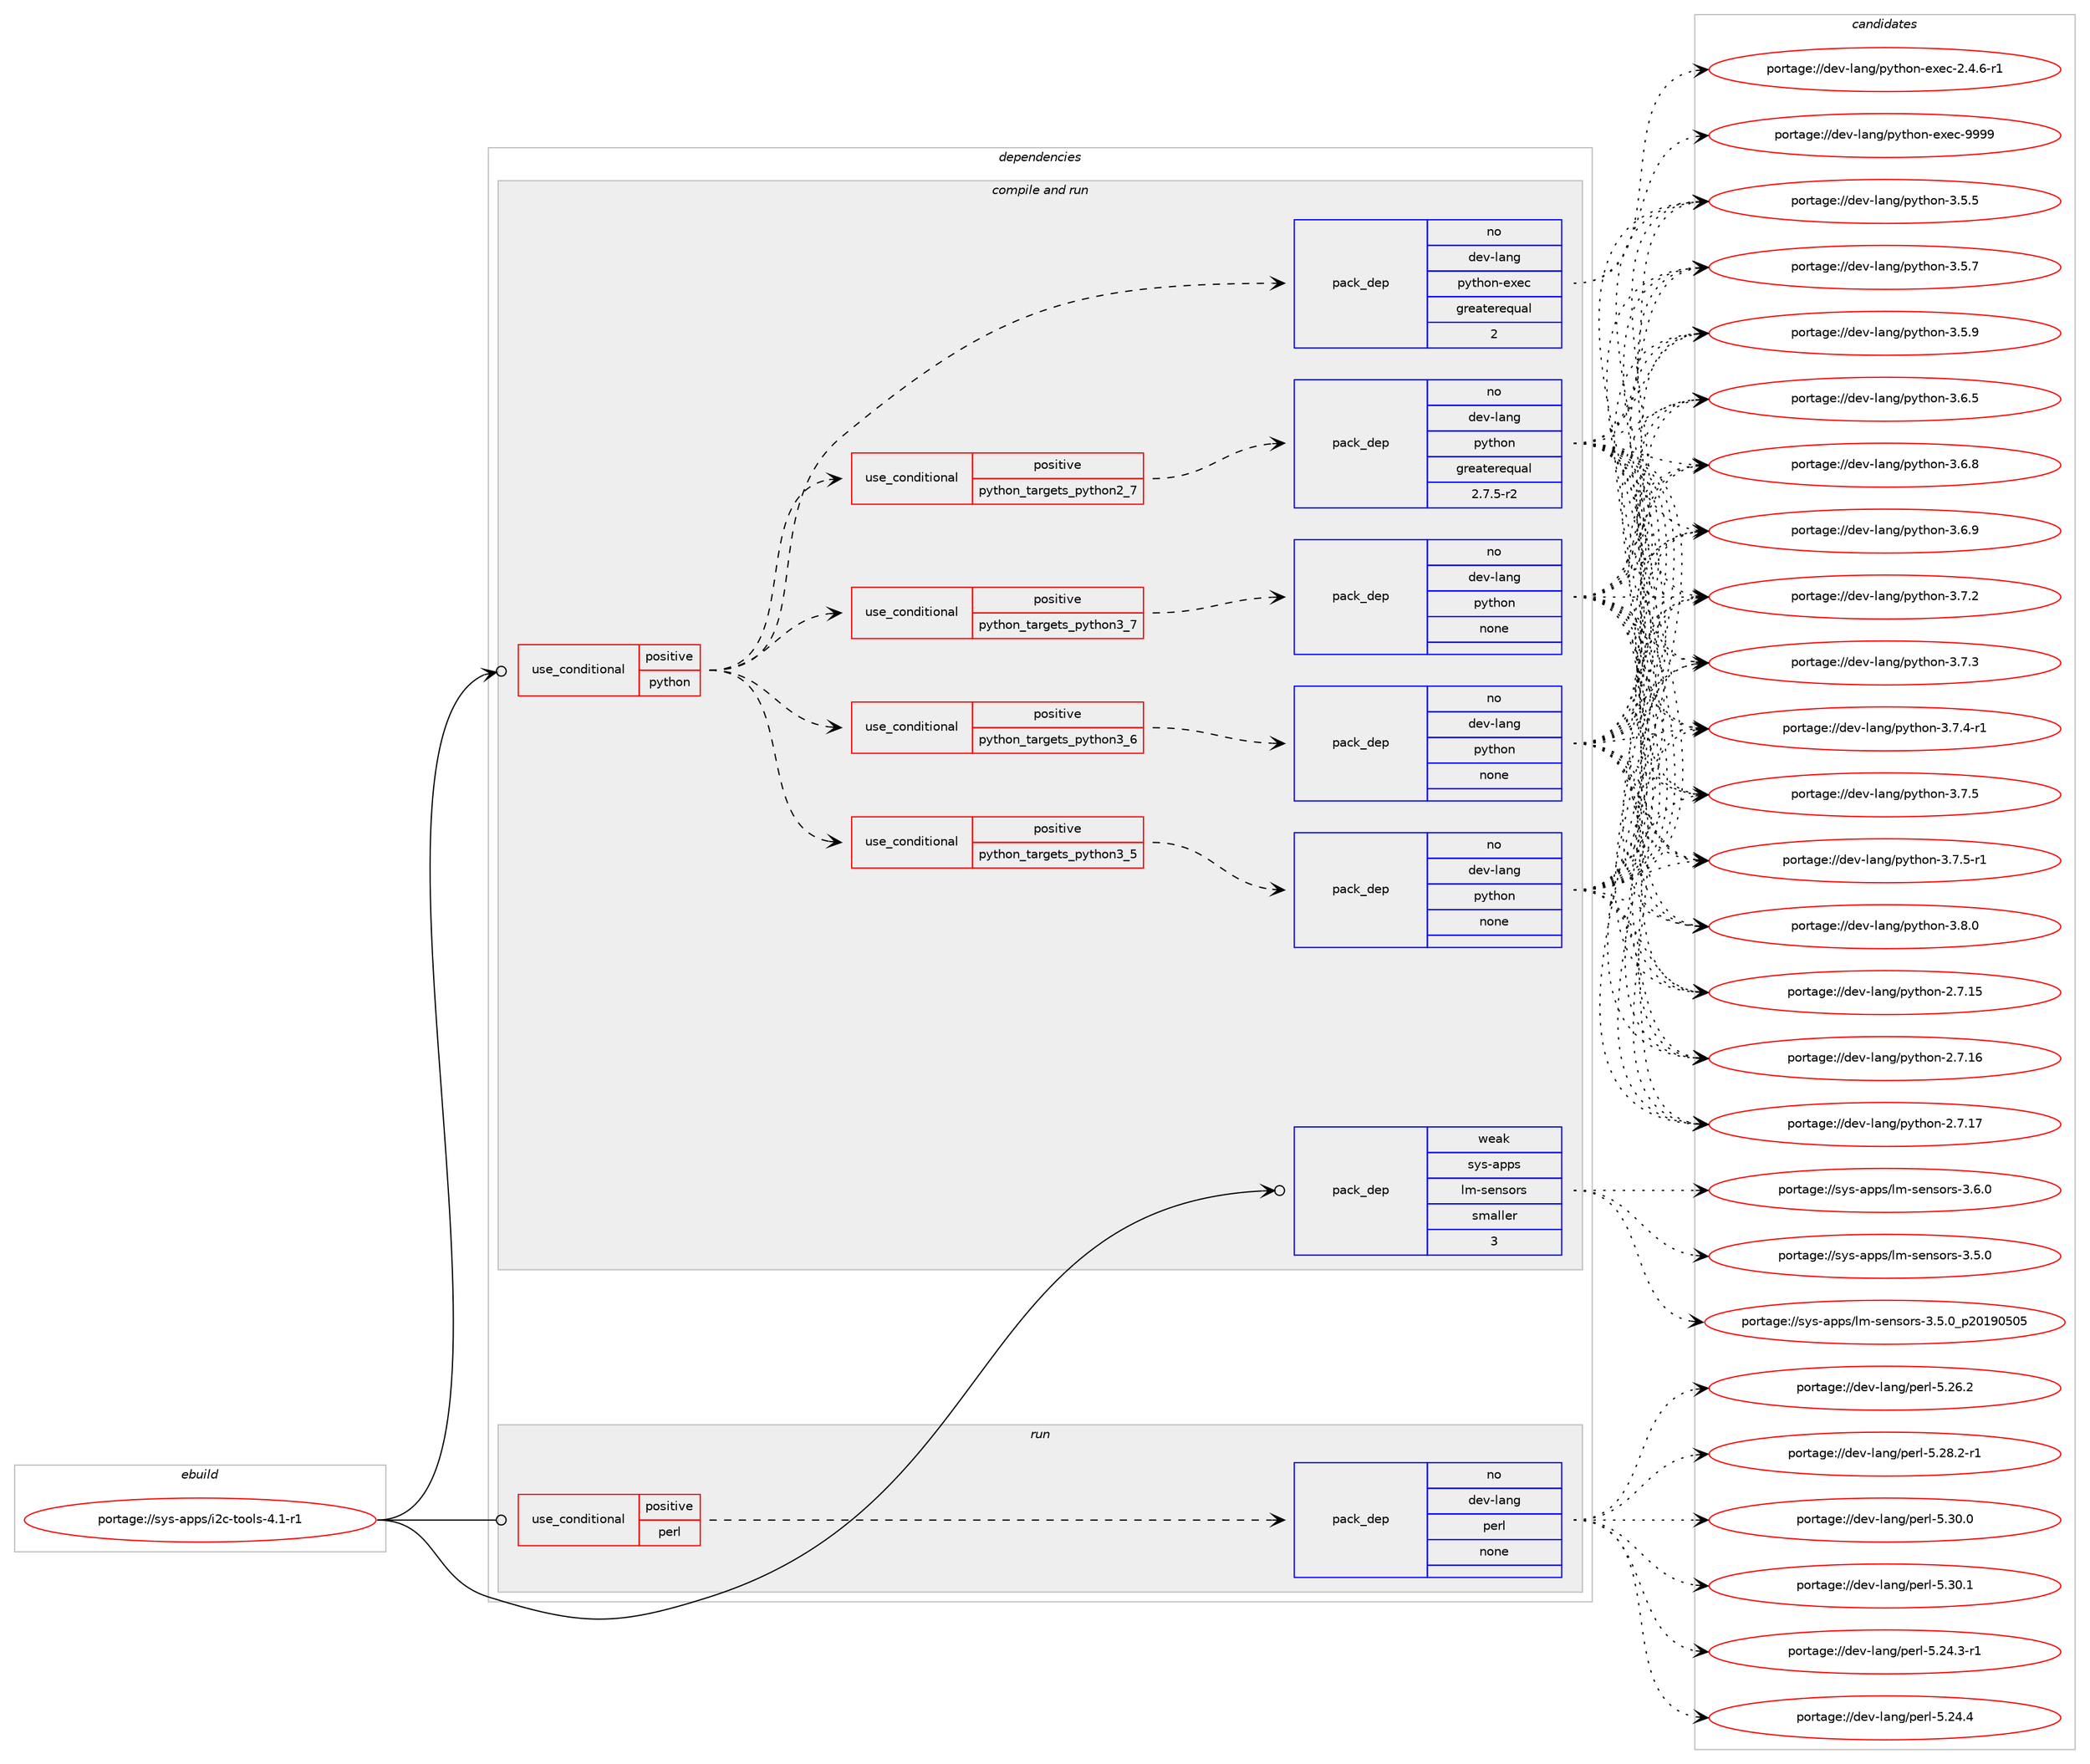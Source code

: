 digraph prolog {

# *************
# Graph options
# *************

newrank=true;
concentrate=true;
compound=true;
graph [rankdir=LR,fontname=Helvetica,fontsize=10,ranksep=1.5];#, ranksep=2.5, nodesep=0.2];
edge  [arrowhead=vee];
node  [fontname=Helvetica,fontsize=10];

# **********
# The ebuild
# **********

subgraph cluster_leftcol {
color=gray;
rank=same;
label=<<i>ebuild</i>>;
id [label="portage://sys-apps/i2c-tools-4.1-r1", color=red, width=4, href="../sys-apps/i2c-tools-4.1-r1.svg"];
}

# ****************
# The dependencies
# ****************

subgraph cluster_midcol {
color=gray;
label=<<i>dependencies</i>>;
subgraph cluster_compile {
fillcolor="#eeeeee";
style=filled;
label=<<i>compile</i>>;
}
subgraph cluster_compileandrun {
fillcolor="#eeeeee";
style=filled;
label=<<i>compile and run</i>>;
subgraph cond99345 {
dependency408669 [label=<<TABLE BORDER="0" CELLBORDER="1" CELLSPACING="0" CELLPADDING="4"><TR><TD ROWSPAN="3" CELLPADDING="10">use_conditional</TD></TR><TR><TD>positive</TD></TR><TR><TD>python</TD></TR></TABLE>>, shape=none, color=red];
subgraph cond99346 {
dependency408670 [label=<<TABLE BORDER="0" CELLBORDER="1" CELLSPACING="0" CELLPADDING="4"><TR><TD ROWSPAN="3" CELLPADDING="10">use_conditional</TD></TR><TR><TD>positive</TD></TR><TR><TD>python_targets_python2_7</TD></TR></TABLE>>, shape=none, color=red];
subgraph pack302493 {
dependency408671 [label=<<TABLE BORDER="0" CELLBORDER="1" CELLSPACING="0" CELLPADDING="4" WIDTH="220"><TR><TD ROWSPAN="6" CELLPADDING="30">pack_dep</TD></TR><TR><TD WIDTH="110">no</TD></TR><TR><TD>dev-lang</TD></TR><TR><TD>python</TD></TR><TR><TD>greaterequal</TD></TR><TR><TD>2.7.5-r2</TD></TR></TABLE>>, shape=none, color=blue];
}
dependency408670:e -> dependency408671:w [weight=20,style="dashed",arrowhead="vee"];
}
dependency408669:e -> dependency408670:w [weight=20,style="dashed",arrowhead="vee"];
subgraph cond99347 {
dependency408672 [label=<<TABLE BORDER="0" CELLBORDER="1" CELLSPACING="0" CELLPADDING="4"><TR><TD ROWSPAN="3" CELLPADDING="10">use_conditional</TD></TR><TR><TD>positive</TD></TR><TR><TD>python_targets_python3_5</TD></TR></TABLE>>, shape=none, color=red];
subgraph pack302494 {
dependency408673 [label=<<TABLE BORDER="0" CELLBORDER="1" CELLSPACING="0" CELLPADDING="4" WIDTH="220"><TR><TD ROWSPAN="6" CELLPADDING="30">pack_dep</TD></TR><TR><TD WIDTH="110">no</TD></TR><TR><TD>dev-lang</TD></TR><TR><TD>python</TD></TR><TR><TD>none</TD></TR><TR><TD></TD></TR></TABLE>>, shape=none, color=blue];
}
dependency408672:e -> dependency408673:w [weight=20,style="dashed",arrowhead="vee"];
}
dependency408669:e -> dependency408672:w [weight=20,style="dashed",arrowhead="vee"];
subgraph cond99348 {
dependency408674 [label=<<TABLE BORDER="0" CELLBORDER="1" CELLSPACING="0" CELLPADDING="4"><TR><TD ROWSPAN="3" CELLPADDING="10">use_conditional</TD></TR><TR><TD>positive</TD></TR><TR><TD>python_targets_python3_6</TD></TR></TABLE>>, shape=none, color=red];
subgraph pack302495 {
dependency408675 [label=<<TABLE BORDER="0" CELLBORDER="1" CELLSPACING="0" CELLPADDING="4" WIDTH="220"><TR><TD ROWSPAN="6" CELLPADDING="30">pack_dep</TD></TR><TR><TD WIDTH="110">no</TD></TR><TR><TD>dev-lang</TD></TR><TR><TD>python</TD></TR><TR><TD>none</TD></TR><TR><TD></TD></TR></TABLE>>, shape=none, color=blue];
}
dependency408674:e -> dependency408675:w [weight=20,style="dashed",arrowhead="vee"];
}
dependency408669:e -> dependency408674:w [weight=20,style="dashed",arrowhead="vee"];
subgraph cond99349 {
dependency408676 [label=<<TABLE BORDER="0" CELLBORDER="1" CELLSPACING="0" CELLPADDING="4"><TR><TD ROWSPAN="3" CELLPADDING="10">use_conditional</TD></TR><TR><TD>positive</TD></TR><TR><TD>python_targets_python3_7</TD></TR></TABLE>>, shape=none, color=red];
subgraph pack302496 {
dependency408677 [label=<<TABLE BORDER="0" CELLBORDER="1" CELLSPACING="0" CELLPADDING="4" WIDTH="220"><TR><TD ROWSPAN="6" CELLPADDING="30">pack_dep</TD></TR><TR><TD WIDTH="110">no</TD></TR><TR><TD>dev-lang</TD></TR><TR><TD>python</TD></TR><TR><TD>none</TD></TR><TR><TD></TD></TR></TABLE>>, shape=none, color=blue];
}
dependency408676:e -> dependency408677:w [weight=20,style="dashed",arrowhead="vee"];
}
dependency408669:e -> dependency408676:w [weight=20,style="dashed",arrowhead="vee"];
subgraph pack302497 {
dependency408678 [label=<<TABLE BORDER="0" CELLBORDER="1" CELLSPACING="0" CELLPADDING="4" WIDTH="220"><TR><TD ROWSPAN="6" CELLPADDING="30">pack_dep</TD></TR><TR><TD WIDTH="110">no</TD></TR><TR><TD>dev-lang</TD></TR><TR><TD>python-exec</TD></TR><TR><TD>greaterequal</TD></TR><TR><TD>2</TD></TR></TABLE>>, shape=none, color=blue];
}
dependency408669:e -> dependency408678:w [weight=20,style="dashed",arrowhead="vee"];
}
id:e -> dependency408669:w [weight=20,style="solid",arrowhead="odotvee"];
subgraph pack302498 {
dependency408679 [label=<<TABLE BORDER="0" CELLBORDER="1" CELLSPACING="0" CELLPADDING="4" WIDTH="220"><TR><TD ROWSPAN="6" CELLPADDING="30">pack_dep</TD></TR><TR><TD WIDTH="110">weak</TD></TR><TR><TD>sys-apps</TD></TR><TR><TD>lm-sensors</TD></TR><TR><TD>smaller</TD></TR><TR><TD>3</TD></TR></TABLE>>, shape=none, color=blue];
}
id:e -> dependency408679:w [weight=20,style="solid",arrowhead="odotvee"];
}
subgraph cluster_run {
fillcolor="#eeeeee";
style=filled;
label=<<i>run</i>>;
subgraph cond99350 {
dependency408680 [label=<<TABLE BORDER="0" CELLBORDER="1" CELLSPACING="0" CELLPADDING="4"><TR><TD ROWSPAN="3" CELLPADDING="10">use_conditional</TD></TR><TR><TD>positive</TD></TR><TR><TD>perl</TD></TR></TABLE>>, shape=none, color=red];
subgraph pack302499 {
dependency408681 [label=<<TABLE BORDER="0" CELLBORDER="1" CELLSPACING="0" CELLPADDING="4" WIDTH="220"><TR><TD ROWSPAN="6" CELLPADDING="30">pack_dep</TD></TR><TR><TD WIDTH="110">no</TD></TR><TR><TD>dev-lang</TD></TR><TR><TD>perl</TD></TR><TR><TD>none</TD></TR><TR><TD></TD></TR></TABLE>>, shape=none, color=blue];
}
dependency408680:e -> dependency408681:w [weight=20,style="dashed",arrowhead="vee"];
}
id:e -> dependency408680:w [weight=20,style="solid",arrowhead="odot"];
}
}

# **************
# The candidates
# **************

subgraph cluster_choices {
rank=same;
color=gray;
label=<<i>candidates</i>>;

subgraph choice302493 {
color=black;
nodesep=1;
choiceportage10010111845108971101034711212111610411111045504655464953 [label="portage://dev-lang/python-2.7.15", color=red, width=4,href="../dev-lang/python-2.7.15.svg"];
choiceportage10010111845108971101034711212111610411111045504655464954 [label="portage://dev-lang/python-2.7.16", color=red, width=4,href="../dev-lang/python-2.7.16.svg"];
choiceportage10010111845108971101034711212111610411111045504655464955 [label="portage://dev-lang/python-2.7.17", color=red, width=4,href="../dev-lang/python-2.7.17.svg"];
choiceportage100101118451089711010347112121116104111110455146534653 [label="portage://dev-lang/python-3.5.5", color=red, width=4,href="../dev-lang/python-3.5.5.svg"];
choiceportage100101118451089711010347112121116104111110455146534655 [label="portage://dev-lang/python-3.5.7", color=red, width=4,href="../dev-lang/python-3.5.7.svg"];
choiceportage100101118451089711010347112121116104111110455146534657 [label="portage://dev-lang/python-3.5.9", color=red, width=4,href="../dev-lang/python-3.5.9.svg"];
choiceportage100101118451089711010347112121116104111110455146544653 [label="portage://dev-lang/python-3.6.5", color=red, width=4,href="../dev-lang/python-3.6.5.svg"];
choiceportage100101118451089711010347112121116104111110455146544656 [label="portage://dev-lang/python-3.6.8", color=red, width=4,href="../dev-lang/python-3.6.8.svg"];
choiceportage100101118451089711010347112121116104111110455146544657 [label="portage://dev-lang/python-3.6.9", color=red, width=4,href="../dev-lang/python-3.6.9.svg"];
choiceportage100101118451089711010347112121116104111110455146554650 [label="portage://dev-lang/python-3.7.2", color=red, width=4,href="../dev-lang/python-3.7.2.svg"];
choiceportage100101118451089711010347112121116104111110455146554651 [label="portage://dev-lang/python-3.7.3", color=red, width=4,href="../dev-lang/python-3.7.3.svg"];
choiceportage1001011184510897110103471121211161041111104551465546524511449 [label="portage://dev-lang/python-3.7.4-r1", color=red, width=4,href="../dev-lang/python-3.7.4-r1.svg"];
choiceportage100101118451089711010347112121116104111110455146554653 [label="portage://dev-lang/python-3.7.5", color=red, width=4,href="../dev-lang/python-3.7.5.svg"];
choiceportage1001011184510897110103471121211161041111104551465546534511449 [label="portage://dev-lang/python-3.7.5-r1", color=red, width=4,href="../dev-lang/python-3.7.5-r1.svg"];
choiceportage100101118451089711010347112121116104111110455146564648 [label="portage://dev-lang/python-3.8.0", color=red, width=4,href="../dev-lang/python-3.8.0.svg"];
dependency408671:e -> choiceportage10010111845108971101034711212111610411111045504655464953:w [style=dotted,weight="100"];
dependency408671:e -> choiceportage10010111845108971101034711212111610411111045504655464954:w [style=dotted,weight="100"];
dependency408671:e -> choiceportage10010111845108971101034711212111610411111045504655464955:w [style=dotted,weight="100"];
dependency408671:e -> choiceportage100101118451089711010347112121116104111110455146534653:w [style=dotted,weight="100"];
dependency408671:e -> choiceportage100101118451089711010347112121116104111110455146534655:w [style=dotted,weight="100"];
dependency408671:e -> choiceportage100101118451089711010347112121116104111110455146534657:w [style=dotted,weight="100"];
dependency408671:e -> choiceportage100101118451089711010347112121116104111110455146544653:w [style=dotted,weight="100"];
dependency408671:e -> choiceportage100101118451089711010347112121116104111110455146544656:w [style=dotted,weight="100"];
dependency408671:e -> choiceportage100101118451089711010347112121116104111110455146544657:w [style=dotted,weight="100"];
dependency408671:e -> choiceportage100101118451089711010347112121116104111110455146554650:w [style=dotted,weight="100"];
dependency408671:e -> choiceportage100101118451089711010347112121116104111110455146554651:w [style=dotted,weight="100"];
dependency408671:e -> choiceportage1001011184510897110103471121211161041111104551465546524511449:w [style=dotted,weight="100"];
dependency408671:e -> choiceportage100101118451089711010347112121116104111110455146554653:w [style=dotted,weight="100"];
dependency408671:e -> choiceportage1001011184510897110103471121211161041111104551465546534511449:w [style=dotted,weight="100"];
dependency408671:e -> choiceportage100101118451089711010347112121116104111110455146564648:w [style=dotted,weight="100"];
}
subgraph choice302494 {
color=black;
nodesep=1;
choiceportage10010111845108971101034711212111610411111045504655464953 [label="portage://dev-lang/python-2.7.15", color=red, width=4,href="../dev-lang/python-2.7.15.svg"];
choiceportage10010111845108971101034711212111610411111045504655464954 [label="portage://dev-lang/python-2.7.16", color=red, width=4,href="../dev-lang/python-2.7.16.svg"];
choiceportage10010111845108971101034711212111610411111045504655464955 [label="portage://dev-lang/python-2.7.17", color=red, width=4,href="../dev-lang/python-2.7.17.svg"];
choiceportage100101118451089711010347112121116104111110455146534653 [label="portage://dev-lang/python-3.5.5", color=red, width=4,href="../dev-lang/python-3.5.5.svg"];
choiceportage100101118451089711010347112121116104111110455146534655 [label="portage://dev-lang/python-3.5.7", color=red, width=4,href="../dev-lang/python-3.5.7.svg"];
choiceportage100101118451089711010347112121116104111110455146534657 [label="portage://dev-lang/python-3.5.9", color=red, width=4,href="../dev-lang/python-3.5.9.svg"];
choiceportage100101118451089711010347112121116104111110455146544653 [label="portage://dev-lang/python-3.6.5", color=red, width=4,href="../dev-lang/python-3.6.5.svg"];
choiceportage100101118451089711010347112121116104111110455146544656 [label="portage://dev-lang/python-3.6.8", color=red, width=4,href="../dev-lang/python-3.6.8.svg"];
choiceportage100101118451089711010347112121116104111110455146544657 [label="portage://dev-lang/python-3.6.9", color=red, width=4,href="../dev-lang/python-3.6.9.svg"];
choiceportage100101118451089711010347112121116104111110455146554650 [label="portage://dev-lang/python-3.7.2", color=red, width=4,href="../dev-lang/python-3.7.2.svg"];
choiceportage100101118451089711010347112121116104111110455146554651 [label="portage://dev-lang/python-3.7.3", color=red, width=4,href="../dev-lang/python-3.7.3.svg"];
choiceportage1001011184510897110103471121211161041111104551465546524511449 [label="portage://dev-lang/python-3.7.4-r1", color=red, width=4,href="../dev-lang/python-3.7.4-r1.svg"];
choiceportage100101118451089711010347112121116104111110455146554653 [label="portage://dev-lang/python-3.7.5", color=red, width=4,href="../dev-lang/python-3.7.5.svg"];
choiceportage1001011184510897110103471121211161041111104551465546534511449 [label="portage://dev-lang/python-3.7.5-r1", color=red, width=4,href="../dev-lang/python-3.7.5-r1.svg"];
choiceportage100101118451089711010347112121116104111110455146564648 [label="portage://dev-lang/python-3.8.0", color=red, width=4,href="../dev-lang/python-3.8.0.svg"];
dependency408673:e -> choiceportage10010111845108971101034711212111610411111045504655464953:w [style=dotted,weight="100"];
dependency408673:e -> choiceportage10010111845108971101034711212111610411111045504655464954:w [style=dotted,weight="100"];
dependency408673:e -> choiceportage10010111845108971101034711212111610411111045504655464955:w [style=dotted,weight="100"];
dependency408673:e -> choiceportage100101118451089711010347112121116104111110455146534653:w [style=dotted,weight="100"];
dependency408673:e -> choiceportage100101118451089711010347112121116104111110455146534655:w [style=dotted,weight="100"];
dependency408673:e -> choiceportage100101118451089711010347112121116104111110455146534657:w [style=dotted,weight="100"];
dependency408673:e -> choiceportage100101118451089711010347112121116104111110455146544653:w [style=dotted,weight="100"];
dependency408673:e -> choiceportage100101118451089711010347112121116104111110455146544656:w [style=dotted,weight="100"];
dependency408673:e -> choiceportage100101118451089711010347112121116104111110455146544657:w [style=dotted,weight="100"];
dependency408673:e -> choiceportage100101118451089711010347112121116104111110455146554650:w [style=dotted,weight="100"];
dependency408673:e -> choiceportage100101118451089711010347112121116104111110455146554651:w [style=dotted,weight="100"];
dependency408673:e -> choiceportage1001011184510897110103471121211161041111104551465546524511449:w [style=dotted,weight="100"];
dependency408673:e -> choiceportage100101118451089711010347112121116104111110455146554653:w [style=dotted,weight="100"];
dependency408673:e -> choiceportage1001011184510897110103471121211161041111104551465546534511449:w [style=dotted,weight="100"];
dependency408673:e -> choiceportage100101118451089711010347112121116104111110455146564648:w [style=dotted,weight="100"];
}
subgraph choice302495 {
color=black;
nodesep=1;
choiceportage10010111845108971101034711212111610411111045504655464953 [label="portage://dev-lang/python-2.7.15", color=red, width=4,href="../dev-lang/python-2.7.15.svg"];
choiceportage10010111845108971101034711212111610411111045504655464954 [label="portage://dev-lang/python-2.7.16", color=red, width=4,href="../dev-lang/python-2.7.16.svg"];
choiceportage10010111845108971101034711212111610411111045504655464955 [label="portage://dev-lang/python-2.7.17", color=red, width=4,href="../dev-lang/python-2.7.17.svg"];
choiceportage100101118451089711010347112121116104111110455146534653 [label="portage://dev-lang/python-3.5.5", color=red, width=4,href="../dev-lang/python-3.5.5.svg"];
choiceportage100101118451089711010347112121116104111110455146534655 [label="portage://dev-lang/python-3.5.7", color=red, width=4,href="../dev-lang/python-3.5.7.svg"];
choiceportage100101118451089711010347112121116104111110455146534657 [label="portage://dev-lang/python-3.5.9", color=red, width=4,href="../dev-lang/python-3.5.9.svg"];
choiceportage100101118451089711010347112121116104111110455146544653 [label="portage://dev-lang/python-3.6.5", color=red, width=4,href="../dev-lang/python-3.6.5.svg"];
choiceportage100101118451089711010347112121116104111110455146544656 [label="portage://dev-lang/python-3.6.8", color=red, width=4,href="../dev-lang/python-3.6.8.svg"];
choiceportage100101118451089711010347112121116104111110455146544657 [label="portage://dev-lang/python-3.6.9", color=red, width=4,href="../dev-lang/python-3.6.9.svg"];
choiceportage100101118451089711010347112121116104111110455146554650 [label="portage://dev-lang/python-3.7.2", color=red, width=4,href="../dev-lang/python-3.7.2.svg"];
choiceportage100101118451089711010347112121116104111110455146554651 [label="portage://dev-lang/python-3.7.3", color=red, width=4,href="../dev-lang/python-3.7.3.svg"];
choiceportage1001011184510897110103471121211161041111104551465546524511449 [label="portage://dev-lang/python-3.7.4-r1", color=red, width=4,href="../dev-lang/python-3.7.4-r1.svg"];
choiceportage100101118451089711010347112121116104111110455146554653 [label="portage://dev-lang/python-3.7.5", color=red, width=4,href="../dev-lang/python-3.7.5.svg"];
choiceportage1001011184510897110103471121211161041111104551465546534511449 [label="portage://dev-lang/python-3.7.5-r1", color=red, width=4,href="../dev-lang/python-3.7.5-r1.svg"];
choiceportage100101118451089711010347112121116104111110455146564648 [label="portage://dev-lang/python-3.8.0", color=red, width=4,href="../dev-lang/python-3.8.0.svg"];
dependency408675:e -> choiceportage10010111845108971101034711212111610411111045504655464953:w [style=dotted,weight="100"];
dependency408675:e -> choiceportage10010111845108971101034711212111610411111045504655464954:w [style=dotted,weight="100"];
dependency408675:e -> choiceportage10010111845108971101034711212111610411111045504655464955:w [style=dotted,weight="100"];
dependency408675:e -> choiceportage100101118451089711010347112121116104111110455146534653:w [style=dotted,weight="100"];
dependency408675:e -> choiceportage100101118451089711010347112121116104111110455146534655:w [style=dotted,weight="100"];
dependency408675:e -> choiceportage100101118451089711010347112121116104111110455146534657:w [style=dotted,weight="100"];
dependency408675:e -> choiceportage100101118451089711010347112121116104111110455146544653:w [style=dotted,weight="100"];
dependency408675:e -> choiceportage100101118451089711010347112121116104111110455146544656:w [style=dotted,weight="100"];
dependency408675:e -> choiceportage100101118451089711010347112121116104111110455146544657:w [style=dotted,weight="100"];
dependency408675:e -> choiceportage100101118451089711010347112121116104111110455146554650:w [style=dotted,weight="100"];
dependency408675:e -> choiceportage100101118451089711010347112121116104111110455146554651:w [style=dotted,weight="100"];
dependency408675:e -> choiceportage1001011184510897110103471121211161041111104551465546524511449:w [style=dotted,weight="100"];
dependency408675:e -> choiceportage100101118451089711010347112121116104111110455146554653:w [style=dotted,weight="100"];
dependency408675:e -> choiceportage1001011184510897110103471121211161041111104551465546534511449:w [style=dotted,weight="100"];
dependency408675:e -> choiceportage100101118451089711010347112121116104111110455146564648:w [style=dotted,weight="100"];
}
subgraph choice302496 {
color=black;
nodesep=1;
choiceportage10010111845108971101034711212111610411111045504655464953 [label="portage://dev-lang/python-2.7.15", color=red, width=4,href="../dev-lang/python-2.7.15.svg"];
choiceportage10010111845108971101034711212111610411111045504655464954 [label="portage://dev-lang/python-2.7.16", color=red, width=4,href="../dev-lang/python-2.7.16.svg"];
choiceportage10010111845108971101034711212111610411111045504655464955 [label="portage://dev-lang/python-2.7.17", color=red, width=4,href="../dev-lang/python-2.7.17.svg"];
choiceportage100101118451089711010347112121116104111110455146534653 [label="portage://dev-lang/python-3.5.5", color=red, width=4,href="../dev-lang/python-3.5.5.svg"];
choiceportage100101118451089711010347112121116104111110455146534655 [label="portage://dev-lang/python-3.5.7", color=red, width=4,href="../dev-lang/python-3.5.7.svg"];
choiceportage100101118451089711010347112121116104111110455146534657 [label="portage://dev-lang/python-3.5.9", color=red, width=4,href="../dev-lang/python-3.5.9.svg"];
choiceportage100101118451089711010347112121116104111110455146544653 [label="portage://dev-lang/python-3.6.5", color=red, width=4,href="../dev-lang/python-3.6.5.svg"];
choiceportage100101118451089711010347112121116104111110455146544656 [label="portage://dev-lang/python-3.6.8", color=red, width=4,href="../dev-lang/python-3.6.8.svg"];
choiceportage100101118451089711010347112121116104111110455146544657 [label="portage://dev-lang/python-3.6.9", color=red, width=4,href="../dev-lang/python-3.6.9.svg"];
choiceportage100101118451089711010347112121116104111110455146554650 [label="portage://dev-lang/python-3.7.2", color=red, width=4,href="../dev-lang/python-3.7.2.svg"];
choiceportage100101118451089711010347112121116104111110455146554651 [label="portage://dev-lang/python-3.7.3", color=red, width=4,href="../dev-lang/python-3.7.3.svg"];
choiceportage1001011184510897110103471121211161041111104551465546524511449 [label="portage://dev-lang/python-3.7.4-r1", color=red, width=4,href="../dev-lang/python-3.7.4-r1.svg"];
choiceportage100101118451089711010347112121116104111110455146554653 [label="portage://dev-lang/python-3.7.5", color=red, width=4,href="../dev-lang/python-3.7.5.svg"];
choiceportage1001011184510897110103471121211161041111104551465546534511449 [label="portage://dev-lang/python-3.7.5-r1", color=red, width=4,href="../dev-lang/python-3.7.5-r1.svg"];
choiceportage100101118451089711010347112121116104111110455146564648 [label="portage://dev-lang/python-3.8.0", color=red, width=4,href="../dev-lang/python-3.8.0.svg"];
dependency408677:e -> choiceportage10010111845108971101034711212111610411111045504655464953:w [style=dotted,weight="100"];
dependency408677:e -> choiceportage10010111845108971101034711212111610411111045504655464954:w [style=dotted,weight="100"];
dependency408677:e -> choiceportage10010111845108971101034711212111610411111045504655464955:w [style=dotted,weight="100"];
dependency408677:e -> choiceportage100101118451089711010347112121116104111110455146534653:w [style=dotted,weight="100"];
dependency408677:e -> choiceportage100101118451089711010347112121116104111110455146534655:w [style=dotted,weight="100"];
dependency408677:e -> choiceportage100101118451089711010347112121116104111110455146534657:w [style=dotted,weight="100"];
dependency408677:e -> choiceportage100101118451089711010347112121116104111110455146544653:w [style=dotted,weight="100"];
dependency408677:e -> choiceportage100101118451089711010347112121116104111110455146544656:w [style=dotted,weight="100"];
dependency408677:e -> choiceportage100101118451089711010347112121116104111110455146544657:w [style=dotted,weight="100"];
dependency408677:e -> choiceportage100101118451089711010347112121116104111110455146554650:w [style=dotted,weight="100"];
dependency408677:e -> choiceportage100101118451089711010347112121116104111110455146554651:w [style=dotted,weight="100"];
dependency408677:e -> choiceportage1001011184510897110103471121211161041111104551465546524511449:w [style=dotted,weight="100"];
dependency408677:e -> choiceportage100101118451089711010347112121116104111110455146554653:w [style=dotted,weight="100"];
dependency408677:e -> choiceportage1001011184510897110103471121211161041111104551465546534511449:w [style=dotted,weight="100"];
dependency408677:e -> choiceportage100101118451089711010347112121116104111110455146564648:w [style=dotted,weight="100"];
}
subgraph choice302497 {
color=black;
nodesep=1;
choiceportage10010111845108971101034711212111610411111045101120101994550465246544511449 [label="portage://dev-lang/python-exec-2.4.6-r1", color=red, width=4,href="../dev-lang/python-exec-2.4.6-r1.svg"];
choiceportage10010111845108971101034711212111610411111045101120101994557575757 [label="portage://dev-lang/python-exec-9999", color=red, width=4,href="../dev-lang/python-exec-9999.svg"];
dependency408678:e -> choiceportage10010111845108971101034711212111610411111045101120101994550465246544511449:w [style=dotted,weight="100"];
dependency408678:e -> choiceportage10010111845108971101034711212111610411111045101120101994557575757:w [style=dotted,weight="100"];
}
subgraph choice302498 {
color=black;
nodesep=1;
choiceportage11512111545971121121154710810945115101110115111114115455146534648 [label="portage://sys-apps/lm-sensors-3.5.0", color=red, width=4,href="../sys-apps/lm-sensors-3.5.0.svg"];
choiceportage11512111545971121121154710810945115101110115111114115455146534648951125048495748534853 [label="portage://sys-apps/lm-sensors-3.5.0_p20190505", color=red, width=4,href="../sys-apps/lm-sensors-3.5.0_p20190505.svg"];
choiceportage11512111545971121121154710810945115101110115111114115455146544648 [label="portage://sys-apps/lm-sensors-3.6.0", color=red, width=4,href="../sys-apps/lm-sensors-3.6.0.svg"];
dependency408679:e -> choiceportage11512111545971121121154710810945115101110115111114115455146534648:w [style=dotted,weight="100"];
dependency408679:e -> choiceportage11512111545971121121154710810945115101110115111114115455146534648951125048495748534853:w [style=dotted,weight="100"];
dependency408679:e -> choiceportage11512111545971121121154710810945115101110115111114115455146544648:w [style=dotted,weight="100"];
}
subgraph choice302499 {
color=black;
nodesep=1;
choiceportage100101118451089711010347112101114108455346505246514511449 [label="portage://dev-lang/perl-5.24.3-r1", color=red, width=4,href="../dev-lang/perl-5.24.3-r1.svg"];
choiceportage10010111845108971101034711210111410845534650524652 [label="portage://dev-lang/perl-5.24.4", color=red, width=4,href="../dev-lang/perl-5.24.4.svg"];
choiceportage10010111845108971101034711210111410845534650544650 [label="portage://dev-lang/perl-5.26.2", color=red, width=4,href="../dev-lang/perl-5.26.2.svg"];
choiceportage100101118451089711010347112101114108455346505646504511449 [label="portage://dev-lang/perl-5.28.2-r1", color=red, width=4,href="../dev-lang/perl-5.28.2-r1.svg"];
choiceportage10010111845108971101034711210111410845534651484648 [label="portage://dev-lang/perl-5.30.0", color=red, width=4,href="../dev-lang/perl-5.30.0.svg"];
choiceportage10010111845108971101034711210111410845534651484649 [label="portage://dev-lang/perl-5.30.1", color=red, width=4,href="../dev-lang/perl-5.30.1.svg"];
dependency408681:e -> choiceportage100101118451089711010347112101114108455346505246514511449:w [style=dotted,weight="100"];
dependency408681:e -> choiceportage10010111845108971101034711210111410845534650524652:w [style=dotted,weight="100"];
dependency408681:e -> choiceportage10010111845108971101034711210111410845534650544650:w [style=dotted,weight="100"];
dependency408681:e -> choiceportage100101118451089711010347112101114108455346505646504511449:w [style=dotted,weight="100"];
dependency408681:e -> choiceportage10010111845108971101034711210111410845534651484648:w [style=dotted,weight="100"];
dependency408681:e -> choiceportage10010111845108971101034711210111410845534651484649:w [style=dotted,weight="100"];
}
}

}
